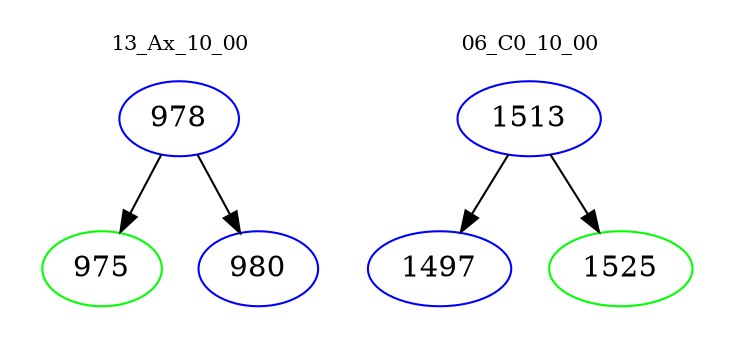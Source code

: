 digraph{
subgraph cluster_0 {
color = white
label = "13_Ax_10_00";
fontsize=10;
T0_978 [label="978", color="blue"]
T0_978 -> T0_975 [color="black"]
T0_975 [label="975", color="green"]
T0_978 -> T0_980 [color="black"]
T0_980 [label="980", color="blue"]
}
subgraph cluster_1 {
color = white
label = "06_C0_10_00";
fontsize=10;
T1_1513 [label="1513", color="blue"]
T1_1513 -> T1_1497 [color="black"]
T1_1497 [label="1497", color="blue"]
T1_1513 -> T1_1525 [color="black"]
T1_1525 [label="1525", color="green"]
}
}
